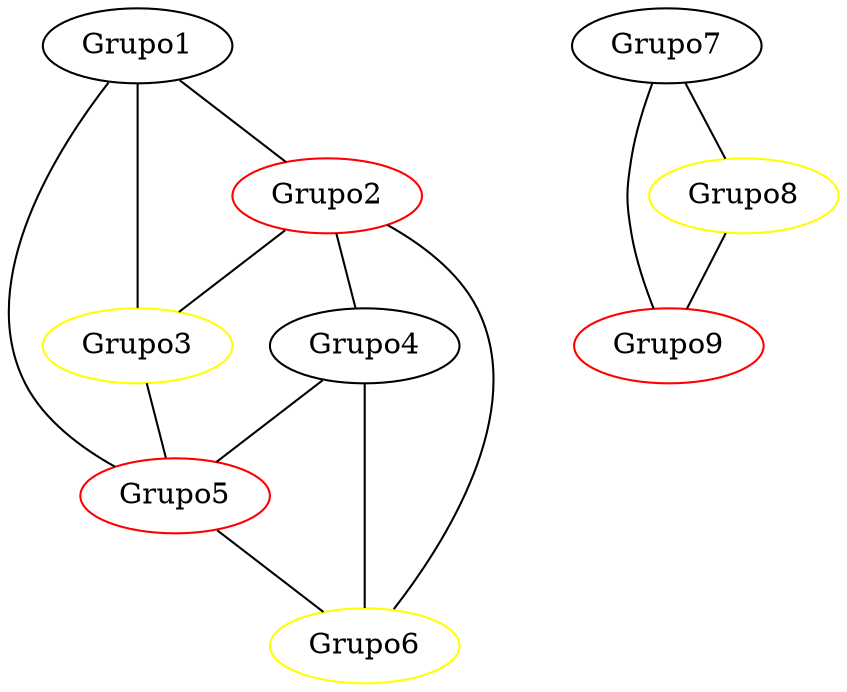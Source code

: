 strict graph G {
  1 [ color="" label="Grupo1" ];
  2 [ color="red" label="Grupo2" ];
  3 [ color="yellow" label="Grupo3" ];
  4 [ color="red" label="Grupo5" ];
  5 [ color="" label="Grupo4" ];
  6 [ color="yellow" label="Grupo6" ];
  7 [ color="" label="Grupo7" ];
  8 [ color="red" label="Grupo9" ];
  9 [ color="yellow" label="Grupo8" ];
  1 -- 2 [ style="solid" label="" ];
  2 -- 3 [ style="solid" label="" ];
  3 -- 1 [ style="solid" label="" ];
  3 -- 4 [ style="solid" label="" ];
  4 -- 1 [ style="solid" label="" ];
  2 -- 5 [ style="solid" label="" ];
  5 -- 6 [ style="solid" label="" ];
  6 -- 2 [ style="solid" label="" ];
  5 -- 4 [ style="solid" label="" ];
  4 -- 6 [ style="solid" label="" ];
  7 -- 8 [ style="solid" label="" ];
  9 -- 8 [ style="solid" label="" ];
  7 -- 9 [ style="solid" label="" ];
}

